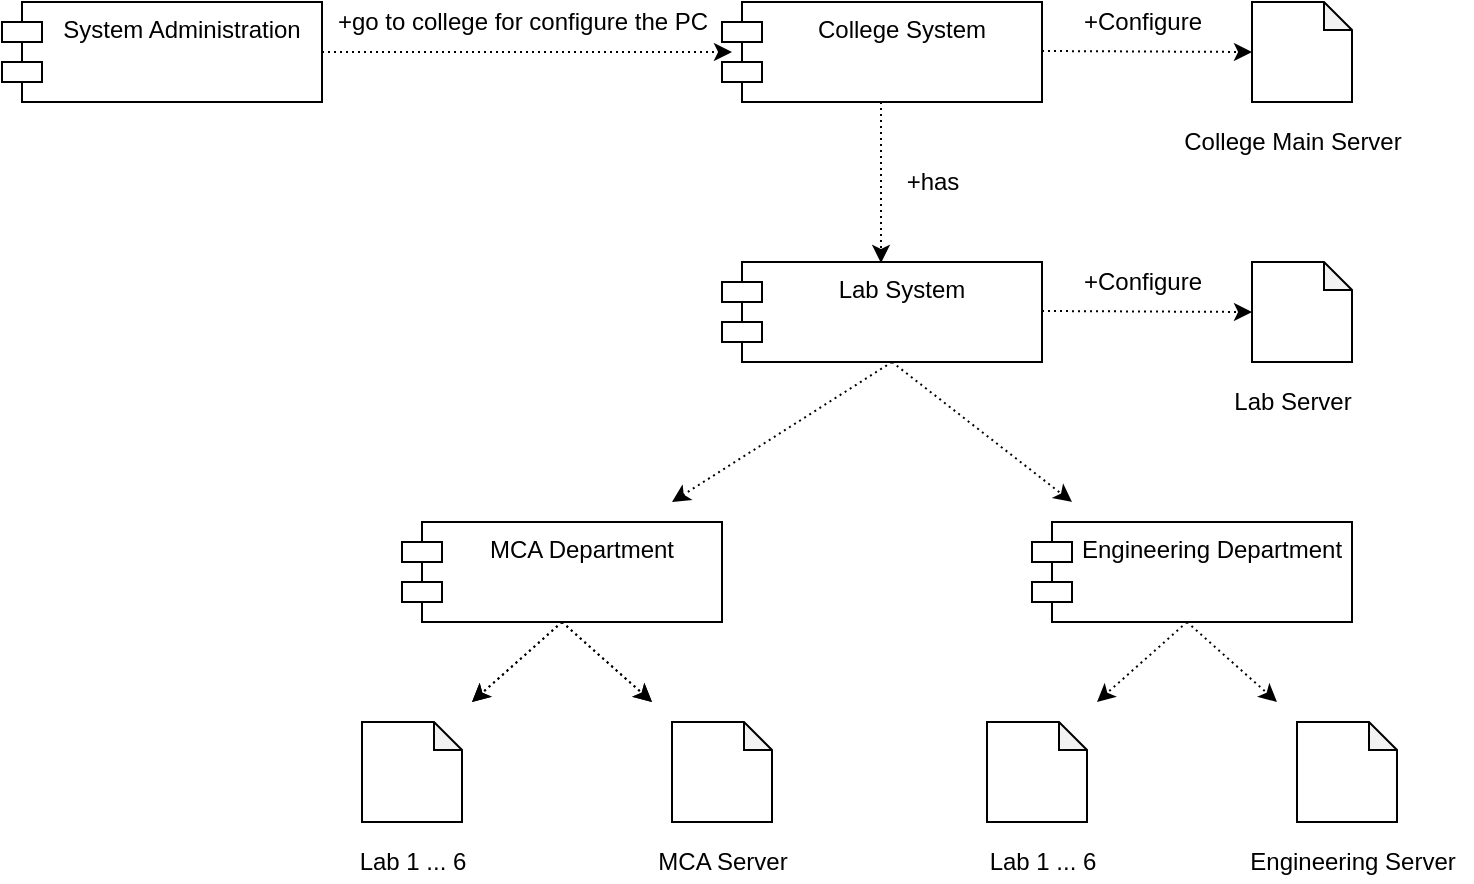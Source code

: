 <mxfile version="13.7.3" type="device"><diagram id="Y3fm5Y-ksvbhl_FcpM_G" name="Page-1"><mxGraphModel dx="1086" dy="806" grid="1" gridSize="10" guides="1" tooltips="1" connect="1" arrows="1" fold="1" page="1" pageScale="1" pageWidth="850" pageHeight="1100" math="0" shadow="0"><root><mxCell id="0"/><mxCell id="1" parent="0"/><mxCell id="f08ZKYF38GEjoItqG_gn-5" value="System Administration" style="shape=module;align=left;spacingLeft=20;align=center;verticalAlign=top;" parent="1" vertex="1"><mxGeometry x="65" y="60" width="160" height="50" as="geometry"/></mxCell><mxCell id="f08ZKYF38GEjoItqG_gn-6" value="College System" style="shape=module;align=left;spacingLeft=20;align=center;verticalAlign=top;" parent="1" vertex="1"><mxGeometry x="425" y="60" width="160" height="50" as="geometry"/></mxCell><mxCell id="kL13v7SELOprDwikIBVI-1" value="+go to college for configure the PC" style="text;html=1;align=center;verticalAlign=middle;resizable=0;points=[];autosize=1;" vertex="1" parent="1"><mxGeometry x="225" y="60" width="200" height="20" as="geometry"/></mxCell><mxCell id="kL13v7SELOprDwikIBVI-2" value="" style="endArrow=classic;html=1;exitX=1;exitY=0.5;exitDx=0;exitDy=0;dashed=1;dashPattern=1 2;" edge="1" parent="1" source="f08ZKYF38GEjoItqG_gn-5"><mxGeometry width="50" height="50" relative="1" as="geometry"><mxPoint x="290" y="150" as="sourcePoint"/><mxPoint x="430" y="85" as="targetPoint"/></mxGeometry></mxCell><mxCell id="kL13v7SELOprDwikIBVI-3" value="" style="endArrow=classic;html=1;exitX=1;exitY=0.5;exitDx=0;exitDy=0;dashed=1;dashPattern=1 2;" edge="1" parent="1"><mxGeometry width="50" height="50" relative="1" as="geometry"><mxPoint x="585" y="84.5" as="sourcePoint"/><mxPoint x="690" y="85" as="targetPoint"/></mxGeometry></mxCell><mxCell id="kL13v7SELOprDwikIBVI-4" value="" style="shape=note;whiteSpace=wrap;html=1;backgroundOutline=1;darkOpacity=0.05;size=14;" vertex="1" parent="1"><mxGeometry x="690" y="60" width="50" height="50" as="geometry"/></mxCell><mxCell id="kL13v7SELOprDwikIBVI-5" value="College Main Server" style="text;html=1;align=center;verticalAlign=middle;resizable=0;points=[];autosize=1;" vertex="1" parent="1"><mxGeometry x="650" y="120" width="120" height="20" as="geometry"/></mxCell><mxCell id="kL13v7SELOprDwikIBVI-6" value="+Configure" style="text;html=1;align=center;verticalAlign=middle;resizable=0;points=[];autosize=1;" vertex="1" parent="1"><mxGeometry x="600" y="60" width="70" height="20" as="geometry"/></mxCell><mxCell id="kL13v7SELOprDwikIBVI-7" value="" style="endArrow=classic;html=1;exitX=1;exitY=0.5;exitDx=0;exitDy=0;dashed=1;dashPattern=1 2;" edge="1" parent="1"><mxGeometry width="50" height="50" relative="1" as="geometry"><mxPoint x="504.5" y="110" as="sourcePoint"/><mxPoint x="504.5" y="190.5" as="targetPoint"/></mxGeometry></mxCell><mxCell id="kL13v7SELOprDwikIBVI-8" value="Lab System" style="shape=module;align=left;spacingLeft=20;align=center;verticalAlign=top;" vertex="1" parent="1"><mxGeometry x="425" y="190" width="160" height="50" as="geometry"/></mxCell><mxCell id="kL13v7SELOprDwikIBVI-9" value="+has" style="text;html=1;align=center;verticalAlign=middle;resizable=0;points=[];autosize=1;" vertex="1" parent="1"><mxGeometry x="510" y="140" width="40" height="20" as="geometry"/></mxCell><mxCell id="kL13v7SELOprDwikIBVI-10" value="" style="endArrow=classic;html=1;exitX=1;exitY=0.5;exitDx=0;exitDy=0;dashed=1;dashPattern=1 2;" edge="1" parent="1"><mxGeometry width="50" height="50" relative="1" as="geometry"><mxPoint x="585" y="214.5" as="sourcePoint"/><mxPoint x="690" y="215" as="targetPoint"/></mxGeometry></mxCell><mxCell id="kL13v7SELOprDwikIBVI-11" value="" style="shape=note;whiteSpace=wrap;html=1;backgroundOutline=1;darkOpacity=0.05;size=14;" vertex="1" parent="1"><mxGeometry x="690" y="190" width="50" height="50" as="geometry"/></mxCell><mxCell id="kL13v7SELOprDwikIBVI-12" value="Lab Server" style="text;html=1;align=center;verticalAlign=middle;resizable=0;points=[];autosize=1;" vertex="1" parent="1"><mxGeometry x="675" y="250" width="70" height="20" as="geometry"/></mxCell><mxCell id="kL13v7SELOprDwikIBVI-13" value="+Configure" style="text;html=1;align=center;verticalAlign=middle;resizable=0;points=[];autosize=1;" vertex="1" parent="1"><mxGeometry x="600" y="190" width="70" height="20" as="geometry"/></mxCell><mxCell id="kL13v7SELOprDwikIBVI-16" value="MCA Department" style="shape=module;align=left;spacingLeft=20;align=center;verticalAlign=top;" vertex="1" parent="1"><mxGeometry x="265" y="320" width="160" height="50" as="geometry"/></mxCell><mxCell id="kL13v7SELOprDwikIBVI-17" value="Engineering Department" style="shape=module;align=left;spacingLeft=20;align=center;verticalAlign=top;" vertex="1" parent="1"><mxGeometry x="580" y="320" width="160" height="50" as="geometry"/></mxCell><mxCell id="kL13v7SELOprDwikIBVI-19" value="" style="shape=note;whiteSpace=wrap;html=1;backgroundOutline=1;darkOpacity=0.05;size=14;" vertex="1" parent="1"><mxGeometry x="245" y="420" width="50" height="50" as="geometry"/></mxCell><mxCell id="kL13v7SELOprDwikIBVI-20" value="" style="endArrow=classic;html=1;exitX=0.5;exitY=1;exitDx=0;exitDy=0;dashed=1;dashPattern=1 2;" edge="1" parent="1" source="kL13v7SELOprDwikIBVI-16"><mxGeometry width="50" height="50" relative="1" as="geometry"><mxPoint x="330" y="410" as="sourcePoint"/><mxPoint x="300" y="410" as="targetPoint"/></mxGeometry></mxCell><mxCell id="kL13v7SELOprDwikIBVI-21" value="" style="endArrow=classic;html=1;exitX=0.5;exitY=1;exitDx=0;exitDy=0;dashed=1;dashPattern=1 2;" edge="1" parent="1"><mxGeometry width="50" height="50" relative="1" as="geometry"><mxPoint x="345" y="370" as="sourcePoint"/><mxPoint x="390" y="410" as="targetPoint"/></mxGeometry></mxCell><mxCell id="kL13v7SELOprDwikIBVI-22" value="" style="shape=note;whiteSpace=wrap;html=1;backgroundOutline=1;darkOpacity=0.05;size=14;" vertex="1" parent="1"><mxGeometry x="400" y="420" width="50" height="50" as="geometry"/></mxCell><mxCell id="kL13v7SELOprDwikIBVI-23" value="" style="endArrow=classic;html=1;exitX=0.5;exitY=1;exitDx=0;exitDy=0;dashed=1;dashPattern=1 2;" edge="1" parent="1"><mxGeometry width="50" height="50" relative="1" as="geometry"><mxPoint x="345" y="370" as="sourcePoint"/><mxPoint x="300" y="410" as="targetPoint"/></mxGeometry></mxCell><mxCell id="kL13v7SELOprDwikIBVI-24" value="" style="endArrow=classic;html=1;exitX=0.5;exitY=1;exitDx=0;exitDy=0;dashed=1;dashPattern=1 2;" edge="1" parent="1"><mxGeometry width="50" height="50" relative="1" as="geometry"><mxPoint x="345" y="370" as="sourcePoint"/><mxPoint x="390" y="410" as="targetPoint"/></mxGeometry></mxCell><mxCell id="kL13v7SELOprDwikIBVI-28" value="" style="shape=note;whiteSpace=wrap;html=1;backgroundOutline=1;darkOpacity=0.05;size=14;" vertex="1" parent="1"><mxGeometry x="557.5" y="420" width="50" height="50" as="geometry"/></mxCell><mxCell id="kL13v7SELOprDwikIBVI-29" value="" style="shape=note;whiteSpace=wrap;html=1;backgroundOutline=1;darkOpacity=0.05;size=14;" vertex="1" parent="1"><mxGeometry x="712.5" y="420" width="50" height="50" as="geometry"/></mxCell><mxCell id="kL13v7SELOprDwikIBVI-30" value="" style="endArrow=classic;html=1;exitX=0.5;exitY=1;exitDx=0;exitDy=0;dashed=1;dashPattern=1 2;" edge="1" parent="1"><mxGeometry width="50" height="50" relative="1" as="geometry"><mxPoint x="657.5" y="370" as="sourcePoint"/><mxPoint x="612.5" y="410" as="targetPoint"/></mxGeometry></mxCell><mxCell id="kL13v7SELOprDwikIBVI-31" value="" style="endArrow=classic;html=1;exitX=0.5;exitY=1;exitDx=0;exitDy=0;dashed=1;dashPattern=1 2;" edge="1" parent="1"><mxGeometry width="50" height="50" relative="1" as="geometry"><mxPoint x="657.5" y="370" as="sourcePoint"/><mxPoint x="702.5" y="410" as="targetPoint"/></mxGeometry></mxCell><mxCell id="kL13v7SELOprDwikIBVI-36" value="Lab 1 ... 6" style="text;html=1;align=center;verticalAlign=middle;resizable=0;points=[];autosize=1;" vertex="1" parent="1"><mxGeometry x="235" y="480" width="70" height="20" as="geometry"/></mxCell><mxCell id="kL13v7SELOprDwikIBVI-37" value="MCA Server" style="text;html=1;align=center;verticalAlign=middle;resizable=0;points=[];autosize=1;" vertex="1" parent="1"><mxGeometry x="385" y="480" width="80" height="20" as="geometry"/></mxCell><mxCell id="kL13v7SELOprDwikIBVI-38" value="Lab 1 ... 6" style="text;html=1;align=center;verticalAlign=middle;resizable=0;points=[];autosize=1;" vertex="1" parent="1"><mxGeometry x="550" y="480" width="70" height="20" as="geometry"/></mxCell><mxCell id="kL13v7SELOprDwikIBVI-39" value="Engineering Server" style="text;html=1;align=center;verticalAlign=middle;resizable=0;points=[];autosize=1;" vertex="1" parent="1"><mxGeometry x="680" y="480" width="120" height="20" as="geometry"/></mxCell><mxCell id="kL13v7SELOprDwikIBVI-40" value="" style="endArrow=classic;html=1;exitX=0.5;exitY=1;exitDx=0;exitDy=0;dashed=1;dashPattern=1 2;" edge="1" parent="1"><mxGeometry width="50" height="50" relative="1" as="geometry"><mxPoint x="510" y="240" as="sourcePoint"/><mxPoint x="400" y="310" as="targetPoint"/></mxGeometry></mxCell><mxCell id="kL13v7SELOprDwikIBVI-41" value="" style="endArrow=classic;html=1;exitX=0.5;exitY=1;exitDx=0;exitDy=0;dashed=1;dashPattern=1 2;" edge="1" parent="1"><mxGeometry width="50" height="50" relative="1" as="geometry"><mxPoint x="510" y="240" as="sourcePoint"/><mxPoint x="600" y="310" as="targetPoint"/></mxGeometry></mxCell></root></mxGraphModel></diagram></mxfile>